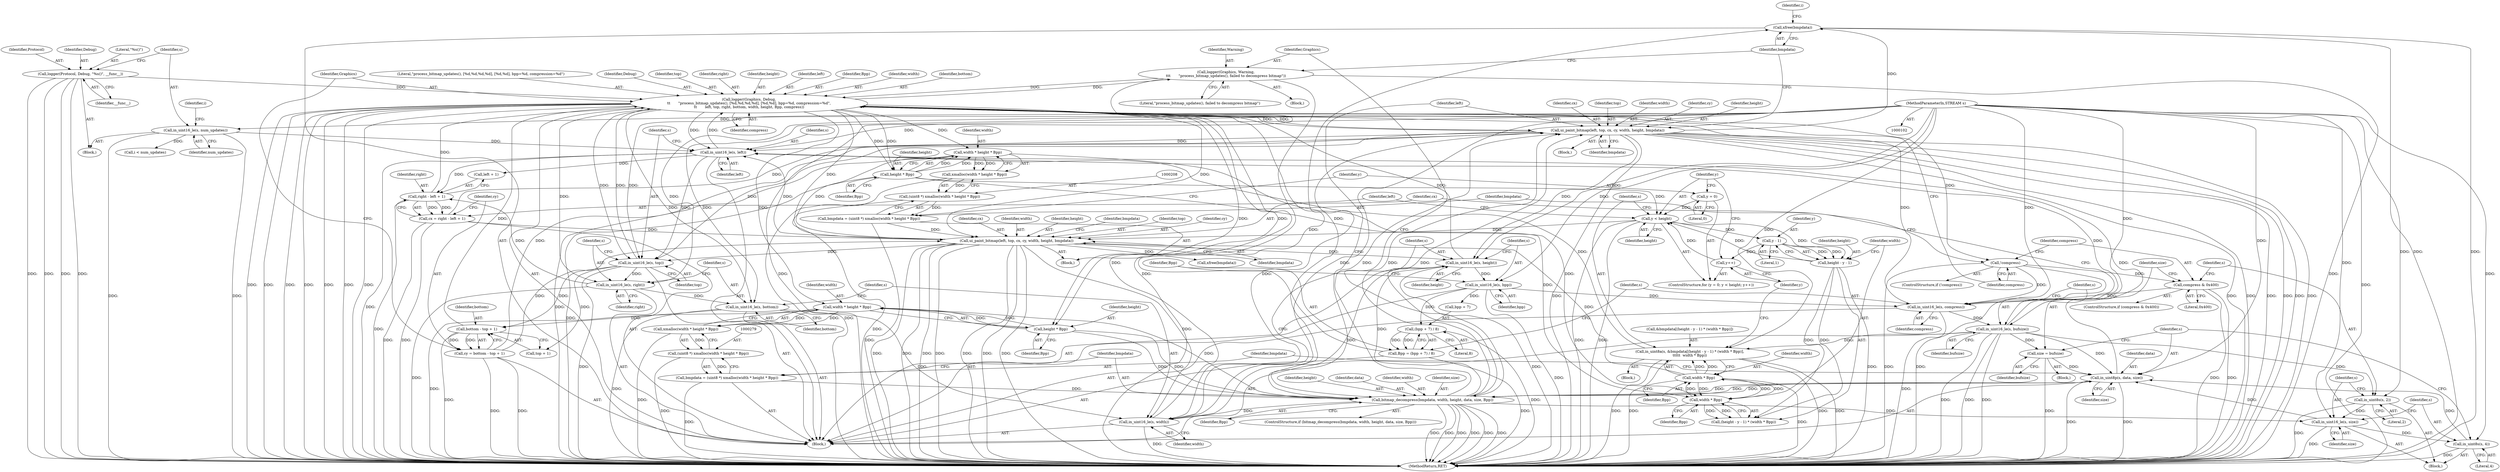 digraph "1_rdesktop_4dca546d04321a610c1835010b5dad85163b65e1_7@API" {
"1000309" [label="(Call,xfree(bmpdata))"];
"1000295" [label="(Call,ui_paint_bitmap(left, top, cx, cy, width, height, bmpdata))"];
"1000188" [label="(Call,logger(Graphics, Debug,\n\t\t       \"process_bitmap_updates(), [%d,%d,%d,%d], [%d,%d], bpp=%d, compression=%d\",\n\t\t       left, top, right, bottom, width, height, Bpp, compress))"];
"1000305" [label="(Call,logger(Graphics, Warning,\n\t\t\t       \"process_bitmap_updates(), failed to decompress bitmap\"))"];
"1000122" [label="(Call,logger(Protocol, Debug, \"%s()\", __func__))"];
"1000140" [label="(Call,in_uint16_le(s, left))"];
"1000171" [label="(Call,in_uint16_le(s, bufsize))"];
"1000168" [label="(Call,in_uint16_le(s, compress))"];
"1000158" [label="(Call,in_uint16_le(s, bpp))"];
"1000155" [label="(Call,in_uint16_le(s, height))"];
"1000152" [label="(Call,in_uint16_le(s, width))"];
"1000149" [label="(Call,in_uint16_le(s, bottom))"];
"1000146" [label="(Call,in_uint16_le(s, right))"];
"1000143" [label="(Call,in_uint16_le(s, top))"];
"1000103" [label="(MethodParameterIn,STREAM s)"];
"1000242" [label="(Call,ui_paint_bitmap(left, top, cx, cy, width, height, bmpdata))"];
"1000174" [label="(Call,cx = right - left + 1)"];
"1000176" [label="(Call,right - left + 1)"];
"1000181" [label="(Call,cy = bottom - top + 1)"];
"1000183" [label="(Call,bottom - top + 1)"];
"1000239" [label="(Call,width * Bpp)"];
"1000236" [label="(Call,width * Bpp)"];
"1000210" [label="(Call,width * height * Bpp)"];
"1000212" [label="(Call,height * Bpp)"];
"1000219" [label="(Call,y < height)"];
"1000222" [label="(Call,y++)"];
"1000233" [label="(Call,y - 1)"];
"1000216" [label="(Call,y = 0)"];
"1000231" [label="(Call,height - y - 1)"];
"1000205" [label="(Call,bmpdata = (uint8 *) xmalloc(width * height * Bpp))"];
"1000207" [label="(Call,(uint8 *) xmalloc(width * height * Bpp))"];
"1000209" [label="(Call,xmalloc(width * height * Bpp))"];
"1000287" [label="(Call,bitmap_decompress(bmpdata, width, height, data, size, Bpp))"];
"1000276" [label="(Call,bmpdata = (uint8 *) xmalloc(width * height * Bpp))"];
"1000278" [label="(Call,(uint8 *) xmalloc(width * height * Bpp))"];
"1000280" [label="(Call,xmalloc(width * height * Bpp))"];
"1000281" [label="(Call,width * height * Bpp)"];
"1000283" [label="(Call,height * Bpp)"];
"1000272" [label="(Call,in_uint8p(s, data, size))"];
"1000269" [label="(Call,in_uint8s(s, 4))"];
"1000266" [label="(Call,in_uint16_le(s, size))"];
"1000263" [label="(Call,in_uint8s(s, 2))"];
"1000258" [label="(Call,size = bufsize)"];
"1000254" [label="(Call,compress & 0x400)"];
"1000201" [label="(Call,!compress)"];
"1000225" [label="(Call,in_uint8a(s, &bmpdata[(height - y - 1) * (width * Bpp)],\n\t\t\t\t\t  width * Bpp))"];
"1000127" [label="(Call,in_uint16_le(s, num_updates))"];
"1000161" [label="(Call,Bpp = (bpp + 7) / 8)"];
"1000163" [label="(Call,(bpp + 7) / 8)"];
"1000205" [label="(Call,bmpdata = (uint8 *) xmalloc(width * height * Bpp))"];
"1000142" [label="(Identifier,left)"];
"1000287" [label="(Call,bitmap_decompress(bmpdata, width, height, data, size, Bpp))"];
"1000148" [label="(Identifier,right)"];
"1000195" [label="(Identifier,bottom)"];
"1000227" [label="(Call,&bmpdata[(height - y - 1) * (width * Bpp)])"];
"1000217" [label="(Identifier,y)"];
"1000185" [label="(Call,top + 1)"];
"1000155" [label="(Call,in_uint16_le(s, height))"];
"1000169" [label="(Identifier,s)"];
"1000294" [label="(Block,)"];
"1000293" [label="(Identifier,Bpp)"];
"1000218" [label="(Literal,0)"];
"1000307" [label="(Identifier,Warning)"];
"1000152" [label="(Call,in_uint16_le(s, width))"];
"1000259" [label="(Identifier,size)"];
"1000284" [label="(Identifier,height)"];
"1000219" [label="(Call,y < height)"];
"1000161" [label="(Call,Bpp = (bpp + 7) / 8)"];
"1000240" [label="(Identifier,width)"];
"1000177" [label="(Identifier,right)"];
"1000276" [label="(Call,bmpdata = (uint8 *) xmalloc(width * height * Bpp))"];
"1000305" [label="(Call,logger(Graphics, Warning,\n\t\t\t       \"process_bitmap_updates(), failed to decompress bitmap\"))"];
"1000281" [label="(Call,width * height * Bpp)"];
"1000295" [label="(Call,ui_paint_bitmap(left, top, cx, cy, width, height, bmpdata))"];
"1000272" [label="(Call,in_uint8p(s, data, size))"];
"1000248" [label="(Identifier,height)"];
"1000290" [label="(Identifier,height)"];
"1000207" [label="(Call,(uint8 *) xmalloc(width * height * Bpp))"];
"1000291" [label="(Identifier,data)"];
"1000273" [label="(Identifier,s)"];
"1000191" [label="(Literal,\"process_bitmap_updates(), [%d,%d,%d,%d], [%d,%d], bpp=%d, compression=%d\")"];
"1000103" [label="(MethodParameterIn,STREAM s)"];
"1000124" [label="(Identifier,Debug)"];
"1000147" [label="(Identifier,s)"];
"1000167" [label="(Literal,8)"];
"1000157" [label="(Identifier,height)"];
"1000251" [label="(Identifier,bmpdata)"];
"1000172" [label="(Identifier,s)"];
"1000300" [label="(Identifier,width)"];
"1000154" [label="(Identifier,width)"];
"1000190" [label="(Identifier,Debug)"];
"1000254" [label="(Call,compress & 0x400)"];
"1000193" [label="(Identifier,top)"];
"1000176" [label="(Call,right - left + 1)"];
"1000182" [label="(Identifier,cy)"];
"1000203" [label="(Block,)"];
"1000253" [label="(ControlStructure,if (compress & 0x400))"];
"1000296" [label="(Identifier,left)"];
"1000236" [label="(Call,width * Bpp)"];
"1000211" [label="(Identifier,width)"];
"1000139" [label="(Block,)"];
"1000171" [label="(Call,in_uint16_le(s, bufsize))"];
"1000225" [label="(Call,in_uint8a(s, &bmpdata[(height - y - 1) * (width * Bpp)],\n\t\t\t\t\t  width * Bpp))"];
"1000162" [label="(Identifier,Bpp)"];
"1000200" [label="(ControlStructure,if (!compress))"];
"1000299" [label="(Identifier,cy)"];
"1000267" [label="(Identifier,s)"];
"1000285" [label="(Identifier,Bpp)"];
"1000104" [label="(Block,)"];
"1000288" [label="(Identifier,bmpdata)"];
"1000153" [label="(Identifier,s)"];
"1000250" [label="(Call,xfree(bmpdata))"];
"1000150" [label="(Identifier,s)"];
"1000160" [label="(Identifier,bpp)"];
"1000164" [label="(Call,bpp + 7)"];
"1000232" [label="(Identifier,height)"];
"1000238" [label="(Identifier,Bpp)"];
"1000222" [label="(Call,y++)"];
"1000221" [label="(Identifier,height)"];
"1000199" [label="(Identifier,compress)"];
"1000146" [label="(Call,in_uint16_le(s, right))"];
"1000255" [label="(Identifier,compress)"];
"1000194" [label="(Identifier,right)"];
"1000129" [label="(Identifier,num_updates)"];
"1000188" [label="(Call,logger(Graphics, Debug,\n\t\t       \"process_bitmap_updates(), [%d,%d,%d,%d], [%d,%d], bpp=%d, compression=%d\",\n\t\t       left, top, right, bottom, width, height, Bpp, compress))"];
"1000197" [label="(Identifier,height)"];
"1000168" [label="(Call,in_uint16_le(s, compress))"];
"1000128" [label="(Identifier,s)"];
"1000268" [label="(Identifier,size)"];
"1000306" [label="(Identifier,Graphics)"];
"1000274" [label="(Identifier,data)"];
"1000280" [label="(Call,xmalloc(width * height * Bpp))"];
"1000234" [label="(Identifier,y)"];
"1000249" [label="(Identifier,bmpdata)"];
"1000122" [label="(Call,logger(Protocol, Debug, \"%s()\", __func__))"];
"1000301" [label="(Identifier,height)"];
"1000298" [label="(Identifier,cx)"];
"1000226" [label="(Identifier,s)"];
"1000170" [label="(Identifier,compress)"];
"1000233" [label="(Call,y - 1)"];
"1000206" [label="(Identifier,bmpdata)"];
"1000237" [label="(Identifier,width)"];
"1000159" [label="(Identifier,s)"];
"1000277" [label="(Identifier,bmpdata)"];
"1000192" [label="(Identifier,left)"];
"1000140" [label="(Call,in_uint16_le(s, left))"];
"1000241" [label="(Identifier,Bpp)"];
"1000257" [label="(Block,)"];
"1000209" [label="(Call,xmalloc(width * height * Bpp))"];
"1000145" [label="(Identifier,top)"];
"1000265" [label="(Literal,2)"];
"1000235" [label="(Literal,1)"];
"1000181" [label="(Call,cy = bottom - top + 1)"];
"1000262" [label="(Block,)"];
"1000244" [label="(Identifier,top)"];
"1000125" [label="(Literal,\"%s()\")"];
"1000243" [label="(Identifier,left)"];
"1000173" [label="(Identifier,bufsize)"];
"1000127" [label="(Call,in_uint16_le(s, num_updates))"];
"1000215" [label="(ControlStructure,for (y = 0; y < height; y++))"];
"1000198" [label="(Identifier,Bpp)"];
"1000231" [label="(Call,height - y - 1)"];
"1000286" [label="(ControlStructure,if (bitmap_decompress(bmpdata, width, height, data, size, Bpp)))"];
"1000230" [label="(Call,(height - y - 1) * (width * Bpp))"];
"1000158" [label="(Call,in_uint16_le(s, bpp))"];
"1000210" [label="(Call,width * height * Bpp)"];
"1000297" [label="(Identifier,top)"];
"1000126" [label="(Identifier,__func__)"];
"1000214" [label="(Identifier,Bpp)"];
"1000282" [label="(Identifier,width)"];
"1000201" [label="(Call,!compress)"];
"1000220" [label="(Identifier,y)"];
"1000189" [label="(Identifier,Graphics)"];
"1000269" [label="(Call,in_uint8s(s, 4))"];
"1000260" [label="(Identifier,bufsize)"];
"1000246" [label="(Identifier,cy)"];
"1000138" [label="(Identifier,i)"];
"1000309" [label="(Call,xfree(bmpdata))"];
"1000245" [label="(Identifier,cx)"];
"1000175" [label="(Identifier,cx)"];
"1000275" [label="(Identifier,size)"];
"1000149" [label="(Call,in_uint16_le(s, bottom))"];
"1000163" [label="(Call,(bpp + 7) / 8)"];
"1000278" [label="(Call,(uint8 *) xmalloc(width * height * Bpp))"];
"1000196" [label="(Identifier,width)"];
"1000256" [label="(Literal,0x400)"];
"1000302" [label="(Identifier,bmpdata)"];
"1000216" [label="(Call,y = 0)"];
"1000271" [label="(Literal,4)"];
"1000224" [label="(Block,)"];
"1000174" [label="(Call,cx = right - left + 1)"];
"1000311" [label="(MethodReturn,RET)"];
"1000270" [label="(Identifier,s)"];
"1000202" [label="(Identifier,compress)"];
"1000239" [label="(Call,width * Bpp)"];
"1000178" [label="(Call,left + 1)"];
"1000213" [label="(Identifier,height)"];
"1000308" [label="(Literal,\"process_bitmap_updates(), failed to decompress bitmap\")"];
"1000151" [label="(Identifier,bottom)"];
"1000242" [label="(Call,ui_paint_bitmap(left, top, cx, cy, width, height, bmpdata))"];
"1000144" [label="(Identifier,s)"];
"1000143" [label="(Call,in_uint16_le(s, top))"];
"1000289" [label="(Identifier,width)"];
"1000264" [label="(Identifier,s)"];
"1000258" [label="(Call,size = bufsize)"];
"1000132" [label="(Identifier,i)"];
"1000212" [label="(Call,height * Bpp)"];
"1000292" [label="(Identifier,size)"];
"1000141" [label="(Identifier,s)"];
"1000310" [label="(Identifier,bmpdata)"];
"1000156" [label="(Identifier,s)"];
"1000304" [label="(Block,)"];
"1000247" [label="(Identifier,width)"];
"1000283" [label="(Call,height * Bpp)"];
"1000266" [label="(Call,in_uint16_le(s, size))"];
"1000123" [label="(Identifier,Protocol)"];
"1000263" [label="(Call,in_uint8s(s, 2))"];
"1000184" [label="(Identifier,bottom)"];
"1000223" [label="(Identifier,y)"];
"1000183" [label="(Call,bottom - top + 1)"];
"1000134" [label="(Call,i < num_updates)"];
"1000309" -> "1000139"  [label="AST: "];
"1000309" -> "1000310"  [label="CFG: "];
"1000310" -> "1000309"  [label="AST: "];
"1000138" -> "1000309"  [label="CFG: "];
"1000309" -> "1000311"  [label="DDG: "];
"1000309" -> "1000311"  [label="DDG: "];
"1000295" -> "1000309"  [label="DDG: "];
"1000287" -> "1000309"  [label="DDG: "];
"1000295" -> "1000294"  [label="AST: "];
"1000295" -> "1000302"  [label="CFG: "];
"1000296" -> "1000295"  [label="AST: "];
"1000297" -> "1000295"  [label="AST: "];
"1000298" -> "1000295"  [label="AST: "];
"1000299" -> "1000295"  [label="AST: "];
"1000300" -> "1000295"  [label="AST: "];
"1000301" -> "1000295"  [label="AST: "];
"1000302" -> "1000295"  [label="AST: "];
"1000310" -> "1000295"  [label="CFG: "];
"1000295" -> "1000311"  [label="DDG: "];
"1000295" -> "1000311"  [label="DDG: "];
"1000295" -> "1000311"  [label="DDG: "];
"1000295" -> "1000311"  [label="DDG: "];
"1000295" -> "1000311"  [label="DDG: "];
"1000295" -> "1000311"  [label="DDG: "];
"1000295" -> "1000311"  [label="DDG: "];
"1000295" -> "1000140"  [label="DDG: "];
"1000295" -> "1000143"  [label="DDG: "];
"1000295" -> "1000152"  [label="DDG: "];
"1000295" -> "1000155"  [label="DDG: "];
"1000188" -> "1000295"  [label="DDG: "];
"1000188" -> "1000295"  [label="DDG: "];
"1000174" -> "1000295"  [label="DDG: "];
"1000181" -> "1000295"  [label="DDG: "];
"1000287" -> "1000295"  [label="DDG: "];
"1000287" -> "1000295"  [label="DDG: "];
"1000287" -> "1000295"  [label="DDG: "];
"1000188" -> "1000139"  [label="AST: "];
"1000188" -> "1000199"  [label="CFG: "];
"1000189" -> "1000188"  [label="AST: "];
"1000190" -> "1000188"  [label="AST: "];
"1000191" -> "1000188"  [label="AST: "];
"1000192" -> "1000188"  [label="AST: "];
"1000193" -> "1000188"  [label="AST: "];
"1000194" -> "1000188"  [label="AST: "];
"1000195" -> "1000188"  [label="AST: "];
"1000196" -> "1000188"  [label="AST: "];
"1000197" -> "1000188"  [label="AST: "];
"1000198" -> "1000188"  [label="AST: "];
"1000199" -> "1000188"  [label="AST: "];
"1000202" -> "1000188"  [label="CFG: "];
"1000188" -> "1000311"  [label="DDG: "];
"1000188" -> "1000311"  [label="DDG: "];
"1000188" -> "1000311"  [label="DDG: "];
"1000188" -> "1000311"  [label="DDG: "];
"1000188" -> "1000311"  [label="DDG: "];
"1000188" -> "1000311"  [label="DDG: "];
"1000188" -> "1000311"  [label="DDG: "];
"1000188" -> "1000140"  [label="DDG: "];
"1000188" -> "1000143"  [label="DDG: "];
"1000188" -> "1000146"  [label="DDG: "];
"1000188" -> "1000149"  [label="DDG: "];
"1000305" -> "1000188"  [label="DDG: "];
"1000122" -> "1000188"  [label="DDG: "];
"1000140" -> "1000188"  [label="DDG: "];
"1000143" -> "1000188"  [label="DDG: "];
"1000176" -> "1000188"  [label="DDG: "];
"1000183" -> "1000188"  [label="DDG: "];
"1000152" -> "1000188"  [label="DDG: "];
"1000155" -> "1000188"  [label="DDG: "];
"1000161" -> "1000188"  [label="DDG: "];
"1000168" -> "1000188"  [label="DDG: "];
"1000188" -> "1000201"  [label="DDG: "];
"1000188" -> "1000210"  [label="DDG: "];
"1000188" -> "1000212"  [label="DDG: "];
"1000188" -> "1000212"  [label="DDG: "];
"1000188" -> "1000242"  [label="DDG: "];
"1000188" -> "1000242"  [label="DDG: "];
"1000188" -> "1000281"  [label="DDG: "];
"1000188" -> "1000283"  [label="DDG: "];
"1000188" -> "1000283"  [label="DDG: "];
"1000188" -> "1000305"  [label="DDG: "];
"1000305" -> "1000304"  [label="AST: "];
"1000305" -> "1000308"  [label="CFG: "];
"1000306" -> "1000305"  [label="AST: "];
"1000307" -> "1000305"  [label="AST: "];
"1000308" -> "1000305"  [label="AST: "];
"1000310" -> "1000305"  [label="CFG: "];
"1000305" -> "1000311"  [label="DDG: "];
"1000305" -> "1000311"  [label="DDG: "];
"1000305" -> "1000311"  [label="DDG: "];
"1000122" -> "1000104"  [label="AST: "];
"1000122" -> "1000126"  [label="CFG: "];
"1000123" -> "1000122"  [label="AST: "];
"1000124" -> "1000122"  [label="AST: "];
"1000125" -> "1000122"  [label="AST: "];
"1000126" -> "1000122"  [label="AST: "];
"1000128" -> "1000122"  [label="CFG: "];
"1000122" -> "1000311"  [label="DDG: "];
"1000122" -> "1000311"  [label="DDG: "];
"1000122" -> "1000311"  [label="DDG: "];
"1000122" -> "1000311"  [label="DDG: "];
"1000140" -> "1000139"  [label="AST: "];
"1000140" -> "1000142"  [label="CFG: "];
"1000141" -> "1000140"  [label="AST: "];
"1000142" -> "1000140"  [label="AST: "];
"1000144" -> "1000140"  [label="CFG: "];
"1000140" -> "1000311"  [label="DDG: "];
"1000171" -> "1000140"  [label="DDG: "];
"1000225" -> "1000140"  [label="DDG: "];
"1000272" -> "1000140"  [label="DDG: "];
"1000127" -> "1000140"  [label="DDG: "];
"1000103" -> "1000140"  [label="DDG: "];
"1000242" -> "1000140"  [label="DDG: "];
"1000140" -> "1000143"  [label="DDG: "];
"1000140" -> "1000176"  [label="DDG: "];
"1000140" -> "1000178"  [label="DDG: "];
"1000171" -> "1000139"  [label="AST: "];
"1000171" -> "1000173"  [label="CFG: "];
"1000172" -> "1000171"  [label="AST: "];
"1000173" -> "1000171"  [label="AST: "];
"1000175" -> "1000171"  [label="CFG: "];
"1000171" -> "1000311"  [label="DDG: "];
"1000171" -> "1000311"  [label="DDG: "];
"1000171" -> "1000311"  [label="DDG: "];
"1000168" -> "1000171"  [label="DDG: "];
"1000103" -> "1000171"  [label="DDG: "];
"1000171" -> "1000225"  [label="DDG: "];
"1000171" -> "1000258"  [label="DDG: "];
"1000171" -> "1000263"  [label="DDG: "];
"1000171" -> "1000272"  [label="DDG: "];
"1000168" -> "1000139"  [label="AST: "];
"1000168" -> "1000170"  [label="CFG: "];
"1000169" -> "1000168"  [label="AST: "];
"1000170" -> "1000168"  [label="AST: "];
"1000172" -> "1000168"  [label="CFG: "];
"1000168" -> "1000311"  [label="DDG: "];
"1000158" -> "1000168"  [label="DDG: "];
"1000103" -> "1000168"  [label="DDG: "];
"1000254" -> "1000168"  [label="DDG: "];
"1000201" -> "1000168"  [label="DDG: "];
"1000158" -> "1000139"  [label="AST: "];
"1000158" -> "1000160"  [label="CFG: "];
"1000159" -> "1000158"  [label="AST: "];
"1000160" -> "1000158"  [label="AST: "];
"1000162" -> "1000158"  [label="CFG: "];
"1000158" -> "1000311"  [label="DDG: "];
"1000155" -> "1000158"  [label="DDG: "];
"1000103" -> "1000158"  [label="DDG: "];
"1000158" -> "1000163"  [label="DDG: "];
"1000158" -> "1000164"  [label="DDG: "];
"1000155" -> "1000139"  [label="AST: "];
"1000155" -> "1000157"  [label="CFG: "];
"1000156" -> "1000155"  [label="AST: "];
"1000157" -> "1000155"  [label="AST: "];
"1000159" -> "1000155"  [label="CFG: "];
"1000155" -> "1000311"  [label="DDG: "];
"1000152" -> "1000155"  [label="DDG: "];
"1000103" -> "1000155"  [label="DDG: "];
"1000242" -> "1000155"  [label="DDG: "];
"1000287" -> "1000155"  [label="DDG: "];
"1000152" -> "1000139"  [label="AST: "];
"1000152" -> "1000154"  [label="CFG: "];
"1000153" -> "1000152"  [label="AST: "];
"1000154" -> "1000152"  [label="AST: "];
"1000156" -> "1000152"  [label="CFG: "];
"1000152" -> "1000311"  [label="DDG: "];
"1000149" -> "1000152"  [label="DDG: "];
"1000103" -> "1000152"  [label="DDG: "];
"1000287" -> "1000152"  [label="DDG: "];
"1000242" -> "1000152"  [label="DDG: "];
"1000149" -> "1000139"  [label="AST: "];
"1000149" -> "1000151"  [label="CFG: "];
"1000150" -> "1000149"  [label="AST: "];
"1000151" -> "1000149"  [label="AST: "];
"1000153" -> "1000149"  [label="CFG: "];
"1000149" -> "1000311"  [label="DDG: "];
"1000146" -> "1000149"  [label="DDG: "];
"1000103" -> "1000149"  [label="DDG: "];
"1000149" -> "1000183"  [label="DDG: "];
"1000146" -> "1000139"  [label="AST: "];
"1000146" -> "1000148"  [label="CFG: "];
"1000147" -> "1000146"  [label="AST: "];
"1000148" -> "1000146"  [label="AST: "];
"1000150" -> "1000146"  [label="CFG: "];
"1000146" -> "1000311"  [label="DDG: "];
"1000143" -> "1000146"  [label="DDG: "];
"1000103" -> "1000146"  [label="DDG: "];
"1000146" -> "1000176"  [label="DDG: "];
"1000143" -> "1000139"  [label="AST: "];
"1000143" -> "1000145"  [label="CFG: "];
"1000144" -> "1000143"  [label="AST: "];
"1000145" -> "1000143"  [label="AST: "];
"1000147" -> "1000143"  [label="CFG: "];
"1000143" -> "1000311"  [label="DDG: "];
"1000103" -> "1000143"  [label="DDG: "];
"1000242" -> "1000143"  [label="DDG: "];
"1000143" -> "1000183"  [label="DDG: "];
"1000143" -> "1000185"  [label="DDG: "];
"1000103" -> "1000102"  [label="AST: "];
"1000103" -> "1000311"  [label="DDG: "];
"1000103" -> "1000127"  [label="DDG: "];
"1000103" -> "1000225"  [label="DDG: "];
"1000103" -> "1000263"  [label="DDG: "];
"1000103" -> "1000266"  [label="DDG: "];
"1000103" -> "1000269"  [label="DDG: "];
"1000103" -> "1000272"  [label="DDG: "];
"1000242" -> "1000203"  [label="AST: "];
"1000242" -> "1000249"  [label="CFG: "];
"1000243" -> "1000242"  [label="AST: "];
"1000244" -> "1000242"  [label="AST: "];
"1000245" -> "1000242"  [label="AST: "];
"1000246" -> "1000242"  [label="AST: "];
"1000247" -> "1000242"  [label="AST: "];
"1000248" -> "1000242"  [label="AST: "];
"1000249" -> "1000242"  [label="AST: "];
"1000251" -> "1000242"  [label="CFG: "];
"1000242" -> "1000311"  [label="DDG: "];
"1000242" -> "1000311"  [label="DDG: "];
"1000242" -> "1000311"  [label="DDG: "];
"1000242" -> "1000311"  [label="DDG: "];
"1000242" -> "1000311"  [label="DDG: "];
"1000242" -> "1000311"  [label="DDG: "];
"1000242" -> "1000311"  [label="DDG: "];
"1000174" -> "1000242"  [label="DDG: "];
"1000181" -> "1000242"  [label="DDG: "];
"1000239" -> "1000242"  [label="DDG: "];
"1000210" -> "1000242"  [label="DDG: "];
"1000219" -> "1000242"  [label="DDG: "];
"1000205" -> "1000242"  [label="DDG: "];
"1000242" -> "1000250"  [label="DDG: "];
"1000174" -> "1000139"  [label="AST: "];
"1000174" -> "1000176"  [label="CFG: "];
"1000175" -> "1000174"  [label="AST: "];
"1000176" -> "1000174"  [label="AST: "];
"1000182" -> "1000174"  [label="CFG: "];
"1000174" -> "1000311"  [label="DDG: "];
"1000174" -> "1000311"  [label="DDG: "];
"1000176" -> "1000174"  [label="DDG: "];
"1000176" -> "1000174"  [label="DDG: "];
"1000176" -> "1000178"  [label="CFG: "];
"1000177" -> "1000176"  [label="AST: "];
"1000178" -> "1000176"  [label="AST: "];
"1000176" -> "1000311"  [label="DDG: "];
"1000181" -> "1000139"  [label="AST: "];
"1000181" -> "1000183"  [label="CFG: "];
"1000182" -> "1000181"  [label="AST: "];
"1000183" -> "1000181"  [label="AST: "];
"1000189" -> "1000181"  [label="CFG: "];
"1000181" -> "1000311"  [label="DDG: "];
"1000181" -> "1000311"  [label="DDG: "];
"1000183" -> "1000181"  [label="DDG: "];
"1000183" -> "1000181"  [label="DDG: "];
"1000183" -> "1000185"  [label="CFG: "];
"1000184" -> "1000183"  [label="AST: "];
"1000185" -> "1000183"  [label="AST: "];
"1000183" -> "1000311"  [label="DDG: "];
"1000239" -> "1000225"  [label="AST: "];
"1000239" -> "1000241"  [label="CFG: "];
"1000240" -> "1000239"  [label="AST: "];
"1000241" -> "1000239"  [label="AST: "];
"1000225" -> "1000239"  [label="CFG: "];
"1000239" -> "1000311"  [label="DDG: "];
"1000239" -> "1000236"  [label="DDG: "];
"1000239" -> "1000236"  [label="DDG: "];
"1000239" -> "1000225"  [label="DDG: "];
"1000239" -> "1000225"  [label="DDG: "];
"1000236" -> "1000239"  [label="DDG: "];
"1000236" -> "1000239"  [label="DDG: "];
"1000236" -> "1000230"  [label="AST: "];
"1000236" -> "1000238"  [label="CFG: "];
"1000237" -> "1000236"  [label="AST: "];
"1000238" -> "1000236"  [label="AST: "];
"1000230" -> "1000236"  [label="CFG: "];
"1000236" -> "1000230"  [label="DDG: "];
"1000236" -> "1000230"  [label="DDG: "];
"1000210" -> "1000236"  [label="DDG: "];
"1000212" -> "1000236"  [label="DDG: "];
"1000210" -> "1000209"  [label="AST: "];
"1000210" -> "1000212"  [label="CFG: "];
"1000211" -> "1000210"  [label="AST: "];
"1000212" -> "1000210"  [label="AST: "];
"1000209" -> "1000210"  [label="CFG: "];
"1000210" -> "1000311"  [label="DDG: "];
"1000210" -> "1000209"  [label="DDG: "];
"1000210" -> "1000209"  [label="DDG: "];
"1000212" -> "1000210"  [label="DDG: "];
"1000212" -> "1000210"  [label="DDG: "];
"1000212" -> "1000214"  [label="CFG: "];
"1000213" -> "1000212"  [label="AST: "];
"1000214" -> "1000212"  [label="AST: "];
"1000212" -> "1000311"  [label="DDG: "];
"1000212" -> "1000219"  [label="DDG: "];
"1000219" -> "1000215"  [label="AST: "];
"1000219" -> "1000221"  [label="CFG: "];
"1000220" -> "1000219"  [label="AST: "];
"1000221" -> "1000219"  [label="AST: "];
"1000226" -> "1000219"  [label="CFG: "];
"1000243" -> "1000219"  [label="CFG: "];
"1000219" -> "1000311"  [label="DDG: "];
"1000219" -> "1000311"  [label="DDG: "];
"1000222" -> "1000219"  [label="DDG: "];
"1000216" -> "1000219"  [label="DDG: "];
"1000231" -> "1000219"  [label="DDG: "];
"1000219" -> "1000231"  [label="DDG: "];
"1000219" -> "1000233"  [label="DDG: "];
"1000222" -> "1000215"  [label="AST: "];
"1000222" -> "1000223"  [label="CFG: "];
"1000223" -> "1000222"  [label="AST: "];
"1000220" -> "1000222"  [label="CFG: "];
"1000233" -> "1000222"  [label="DDG: "];
"1000233" -> "1000231"  [label="AST: "];
"1000233" -> "1000235"  [label="CFG: "];
"1000234" -> "1000233"  [label="AST: "];
"1000235" -> "1000233"  [label="AST: "];
"1000231" -> "1000233"  [label="CFG: "];
"1000233" -> "1000231"  [label="DDG: "];
"1000233" -> "1000231"  [label="DDG: "];
"1000216" -> "1000215"  [label="AST: "];
"1000216" -> "1000218"  [label="CFG: "];
"1000217" -> "1000216"  [label="AST: "];
"1000218" -> "1000216"  [label="AST: "];
"1000220" -> "1000216"  [label="CFG: "];
"1000231" -> "1000230"  [label="AST: "];
"1000232" -> "1000231"  [label="AST: "];
"1000237" -> "1000231"  [label="CFG: "];
"1000231" -> "1000311"  [label="DDG: "];
"1000231" -> "1000230"  [label="DDG: "];
"1000231" -> "1000230"  [label="DDG: "];
"1000205" -> "1000203"  [label="AST: "];
"1000205" -> "1000207"  [label="CFG: "];
"1000206" -> "1000205"  [label="AST: "];
"1000207" -> "1000205"  [label="AST: "];
"1000217" -> "1000205"  [label="CFG: "];
"1000205" -> "1000311"  [label="DDG: "];
"1000207" -> "1000205"  [label="DDG: "];
"1000207" -> "1000209"  [label="CFG: "];
"1000208" -> "1000207"  [label="AST: "];
"1000209" -> "1000207"  [label="AST: "];
"1000207" -> "1000311"  [label="DDG: "];
"1000209" -> "1000207"  [label="DDG: "];
"1000209" -> "1000311"  [label="DDG: "];
"1000287" -> "1000286"  [label="AST: "];
"1000287" -> "1000293"  [label="CFG: "];
"1000288" -> "1000287"  [label="AST: "];
"1000289" -> "1000287"  [label="AST: "];
"1000290" -> "1000287"  [label="AST: "];
"1000291" -> "1000287"  [label="AST: "];
"1000292" -> "1000287"  [label="AST: "];
"1000293" -> "1000287"  [label="AST: "];
"1000296" -> "1000287"  [label="CFG: "];
"1000306" -> "1000287"  [label="CFG: "];
"1000287" -> "1000311"  [label="DDG: "];
"1000287" -> "1000311"  [label="DDG: "];
"1000287" -> "1000311"  [label="DDG: "];
"1000287" -> "1000311"  [label="DDG: "];
"1000287" -> "1000311"  [label="DDG: "];
"1000287" -> "1000311"  [label="DDG: "];
"1000287" -> "1000266"  [label="DDG: "];
"1000287" -> "1000272"  [label="DDG: "];
"1000276" -> "1000287"  [label="DDG: "];
"1000281" -> "1000287"  [label="DDG: "];
"1000283" -> "1000287"  [label="DDG: "];
"1000283" -> "1000287"  [label="DDG: "];
"1000272" -> "1000287"  [label="DDG: "];
"1000272" -> "1000287"  [label="DDG: "];
"1000276" -> "1000139"  [label="AST: "];
"1000276" -> "1000278"  [label="CFG: "];
"1000277" -> "1000276"  [label="AST: "];
"1000278" -> "1000276"  [label="AST: "];
"1000288" -> "1000276"  [label="CFG: "];
"1000276" -> "1000311"  [label="DDG: "];
"1000278" -> "1000276"  [label="DDG: "];
"1000278" -> "1000280"  [label="CFG: "];
"1000279" -> "1000278"  [label="AST: "];
"1000280" -> "1000278"  [label="AST: "];
"1000278" -> "1000311"  [label="DDG: "];
"1000280" -> "1000278"  [label="DDG: "];
"1000280" -> "1000281"  [label="CFG: "];
"1000281" -> "1000280"  [label="AST: "];
"1000280" -> "1000311"  [label="DDG: "];
"1000281" -> "1000280"  [label="DDG: "];
"1000281" -> "1000280"  [label="DDG: "];
"1000281" -> "1000283"  [label="CFG: "];
"1000282" -> "1000281"  [label="AST: "];
"1000283" -> "1000281"  [label="AST: "];
"1000281" -> "1000311"  [label="DDG: "];
"1000283" -> "1000281"  [label="DDG: "];
"1000283" -> "1000281"  [label="DDG: "];
"1000283" -> "1000285"  [label="CFG: "];
"1000284" -> "1000283"  [label="AST: "];
"1000285" -> "1000283"  [label="AST: "];
"1000272" -> "1000139"  [label="AST: "];
"1000272" -> "1000275"  [label="CFG: "];
"1000273" -> "1000272"  [label="AST: "];
"1000274" -> "1000272"  [label="AST: "];
"1000275" -> "1000272"  [label="AST: "];
"1000277" -> "1000272"  [label="CFG: "];
"1000272" -> "1000311"  [label="DDG: "];
"1000272" -> "1000311"  [label="DDG: "];
"1000269" -> "1000272"  [label="DDG: "];
"1000258" -> "1000272"  [label="DDG: "];
"1000266" -> "1000272"  [label="DDG: "];
"1000269" -> "1000262"  [label="AST: "];
"1000269" -> "1000271"  [label="CFG: "];
"1000270" -> "1000269"  [label="AST: "];
"1000271" -> "1000269"  [label="AST: "];
"1000273" -> "1000269"  [label="CFG: "];
"1000269" -> "1000311"  [label="DDG: "];
"1000266" -> "1000269"  [label="DDG: "];
"1000266" -> "1000262"  [label="AST: "];
"1000266" -> "1000268"  [label="CFG: "];
"1000267" -> "1000266"  [label="AST: "];
"1000268" -> "1000266"  [label="AST: "];
"1000270" -> "1000266"  [label="CFG: "];
"1000266" -> "1000311"  [label="DDG: "];
"1000263" -> "1000266"  [label="DDG: "];
"1000263" -> "1000262"  [label="AST: "];
"1000263" -> "1000265"  [label="CFG: "];
"1000264" -> "1000263"  [label="AST: "];
"1000265" -> "1000263"  [label="AST: "];
"1000267" -> "1000263"  [label="CFG: "];
"1000263" -> "1000311"  [label="DDG: "];
"1000258" -> "1000257"  [label="AST: "];
"1000258" -> "1000260"  [label="CFG: "];
"1000259" -> "1000258"  [label="AST: "];
"1000260" -> "1000258"  [label="AST: "];
"1000273" -> "1000258"  [label="CFG: "];
"1000258" -> "1000311"  [label="DDG: "];
"1000254" -> "1000253"  [label="AST: "];
"1000254" -> "1000256"  [label="CFG: "];
"1000255" -> "1000254"  [label="AST: "];
"1000256" -> "1000254"  [label="AST: "];
"1000259" -> "1000254"  [label="CFG: "];
"1000264" -> "1000254"  [label="CFG: "];
"1000254" -> "1000311"  [label="DDG: "];
"1000254" -> "1000311"  [label="DDG: "];
"1000201" -> "1000254"  [label="DDG: "];
"1000201" -> "1000200"  [label="AST: "];
"1000201" -> "1000202"  [label="CFG: "];
"1000202" -> "1000201"  [label="AST: "];
"1000206" -> "1000201"  [label="CFG: "];
"1000255" -> "1000201"  [label="CFG: "];
"1000201" -> "1000311"  [label="DDG: "];
"1000201" -> "1000311"  [label="DDG: "];
"1000225" -> "1000224"  [label="AST: "];
"1000226" -> "1000225"  [label="AST: "];
"1000227" -> "1000225"  [label="AST: "];
"1000223" -> "1000225"  [label="CFG: "];
"1000225" -> "1000311"  [label="DDG: "];
"1000225" -> "1000311"  [label="DDG: "];
"1000225" -> "1000311"  [label="DDG: "];
"1000225" -> "1000311"  [label="DDG: "];
"1000127" -> "1000104"  [label="AST: "];
"1000127" -> "1000129"  [label="CFG: "];
"1000128" -> "1000127"  [label="AST: "];
"1000129" -> "1000127"  [label="AST: "];
"1000132" -> "1000127"  [label="CFG: "];
"1000127" -> "1000311"  [label="DDG: "];
"1000127" -> "1000311"  [label="DDG: "];
"1000127" -> "1000134"  [label="DDG: "];
"1000161" -> "1000139"  [label="AST: "];
"1000161" -> "1000163"  [label="CFG: "];
"1000162" -> "1000161"  [label="AST: "];
"1000163" -> "1000161"  [label="AST: "];
"1000169" -> "1000161"  [label="CFG: "];
"1000161" -> "1000311"  [label="DDG: "];
"1000163" -> "1000161"  [label="DDG: "];
"1000163" -> "1000161"  [label="DDG: "];
"1000163" -> "1000167"  [label="CFG: "];
"1000164" -> "1000163"  [label="AST: "];
"1000167" -> "1000163"  [label="AST: "];
"1000163" -> "1000311"  [label="DDG: "];
}
